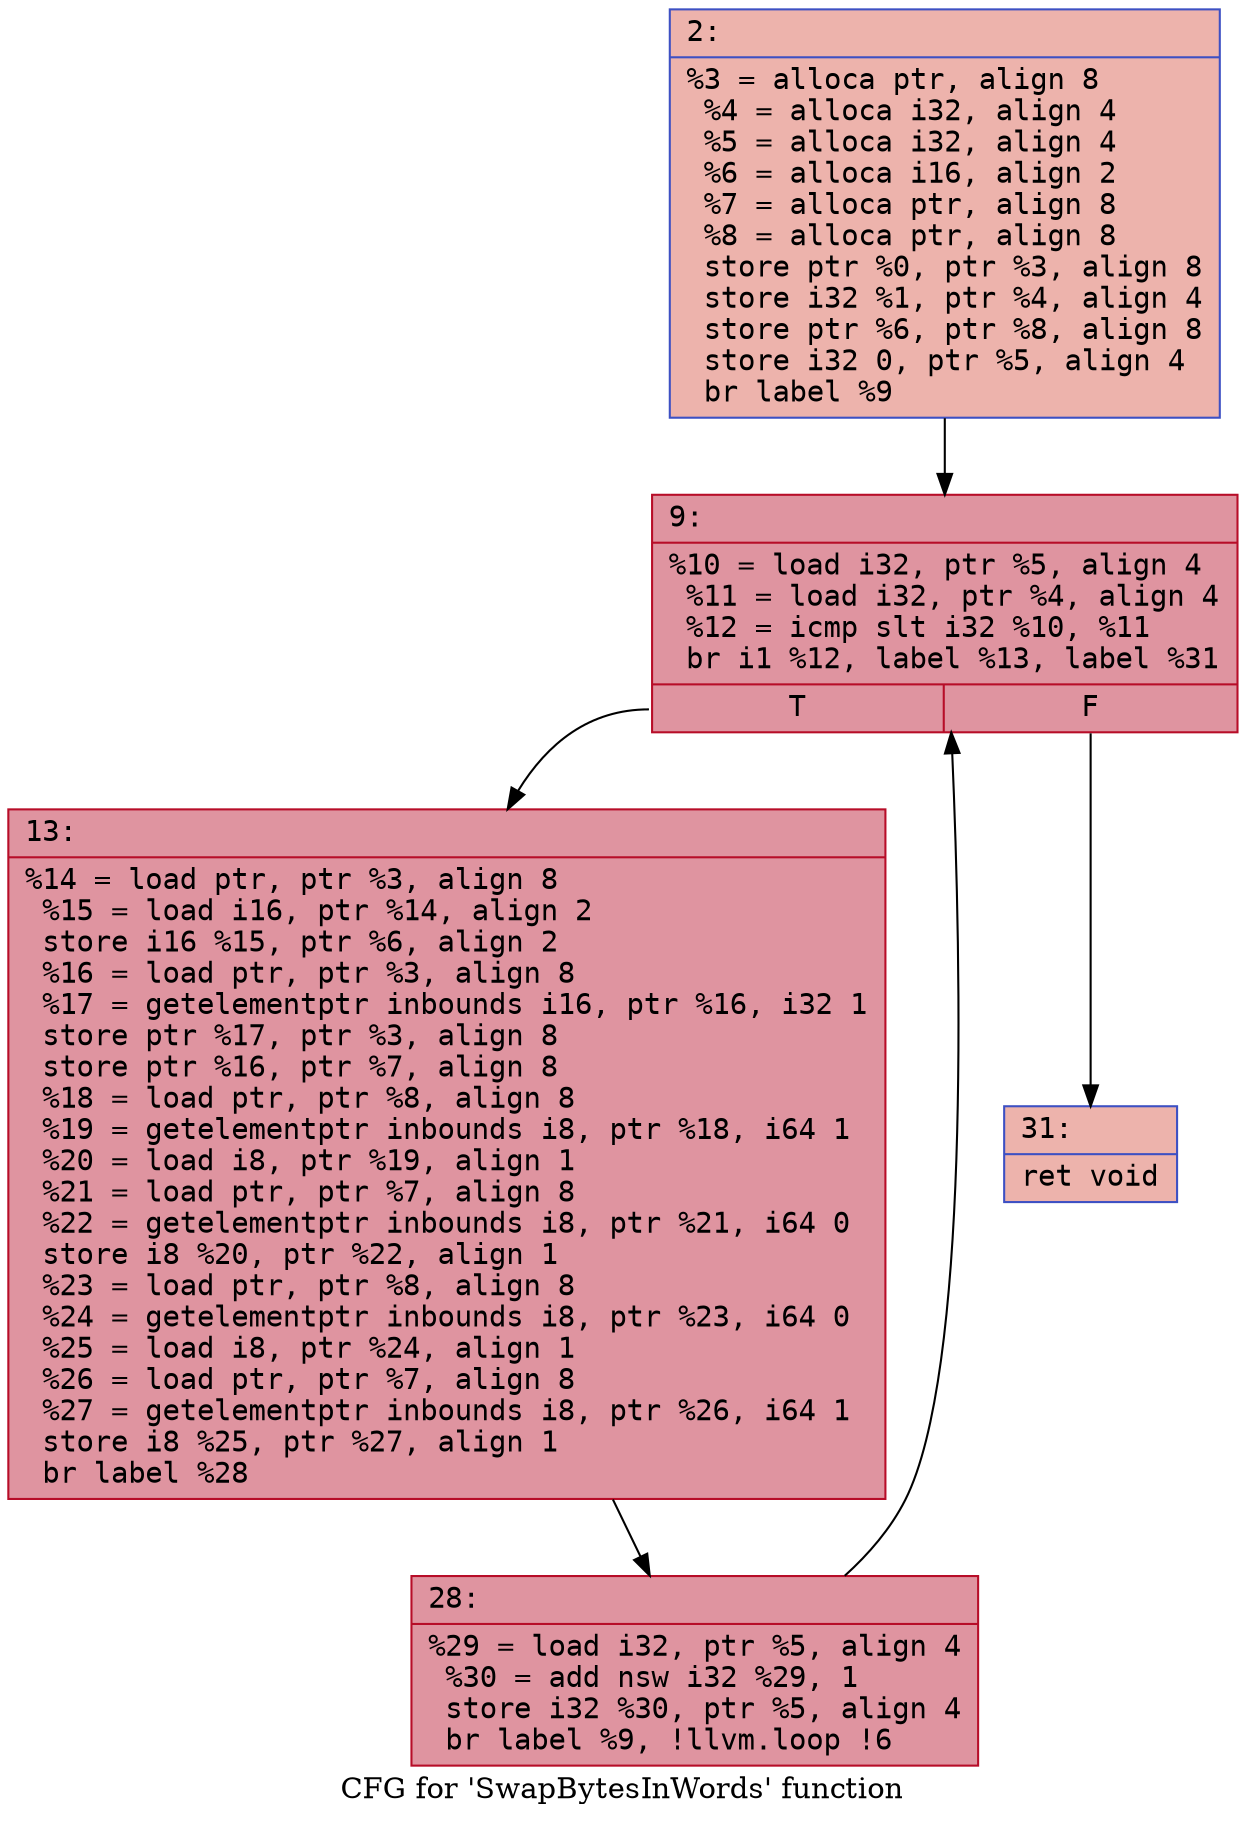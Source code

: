 digraph "CFG for 'SwapBytesInWords' function" {
	label="CFG for 'SwapBytesInWords' function";

	Node0x600001f9f4d0 [shape=record,color="#3d50c3ff", style=filled, fillcolor="#d6524470" fontname="Courier",label="{2:\l|  %3 = alloca ptr, align 8\l  %4 = alloca i32, align 4\l  %5 = alloca i32, align 4\l  %6 = alloca i16, align 2\l  %7 = alloca ptr, align 8\l  %8 = alloca ptr, align 8\l  store ptr %0, ptr %3, align 8\l  store i32 %1, ptr %4, align 4\l  store ptr %6, ptr %8, align 8\l  store i32 0, ptr %5, align 4\l  br label %9\l}"];
	Node0x600001f9f4d0 -> Node0x600001f9f520[tooltip="2 -> 9\nProbability 100.00%" ];
	Node0x600001f9f520 [shape=record,color="#b70d28ff", style=filled, fillcolor="#b70d2870" fontname="Courier",label="{9:\l|  %10 = load i32, ptr %5, align 4\l  %11 = load i32, ptr %4, align 4\l  %12 = icmp slt i32 %10, %11\l  br i1 %12, label %13, label %31\l|{<s0>T|<s1>F}}"];
	Node0x600001f9f520:s0 -> Node0x600001f9f570[tooltip="9 -> 13\nProbability 96.88%" ];
	Node0x600001f9f520:s1 -> Node0x600001f9f610[tooltip="9 -> 31\nProbability 3.12%" ];
	Node0x600001f9f570 [shape=record,color="#b70d28ff", style=filled, fillcolor="#b70d2870" fontname="Courier",label="{13:\l|  %14 = load ptr, ptr %3, align 8\l  %15 = load i16, ptr %14, align 2\l  store i16 %15, ptr %6, align 2\l  %16 = load ptr, ptr %3, align 8\l  %17 = getelementptr inbounds i16, ptr %16, i32 1\l  store ptr %17, ptr %3, align 8\l  store ptr %16, ptr %7, align 8\l  %18 = load ptr, ptr %8, align 8\l  %19 = getelementptr inbounds i8, ptr %18, i64 1\l  %20 = load i8, ptr %19, align 1\l  %21 = load ptr, ptr %7, align 8\l  %22 = getelementptr inbounds i8, ptr %21, i64 0\l  store i8 %20, ptr %22, align 1\l  %23 = load ptr, ptr %8, align 8\l  %24 = getelementptr inbounds i8, ptr %23, i64 0\l  %25 = load i8, ptr %24, align 1\l  %26 = load ptr, ptr %7, align 8\l  %27 = getelementptr inbounds i8, ptr %26, i64 1\l  store i8 %25, ptr %27, align 1\l  br label %28\l}"];
	Node0x600001f9f570 -> Node0x600001f9f5c0[tooltip="13 -> 28\nProbability 100.00%" ];
	Node0x600001f9f5c0 [shape=record,color="#b70d28ff", style=filled, fillcolor="#b70d2870" fontname="Courier",label="{28:\l|  %29 = load i32, ptr %5, align 4\l  %30 = add nsw i32 %29, 1\l  store i32 %30, ptr %5, align 4\l  br label %9, !llvm.loop !6\l}"];
	Node0x600001f9f5c0 -> Node0x600001f9f520[tooltip="28 -> 9\nProbability 100.00%" ];
	Node0x600001f9f610 [shape=record,color="#3d50c3ff", style=filled, fillcolor="#d6524470" fontname="Courier",label="{31:\l|  ret void\l}"];
}
